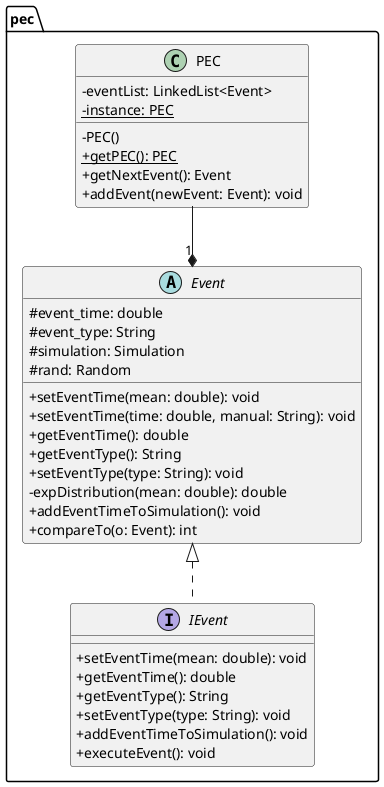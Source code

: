 @startuml
skinparam classAttributeIconSize 0

package pec {
    abstract class Event {
    # event_time: double
    # event_type: String
    # simulation: Simulation
    # rand: Random

    + setEventTime(mean: double): void
    + setEventTime(time: double, manual: String): void
    + getEventTime(): double
    + getEventType(): String
    + setEventType(type: String): void
    - expDistribution(mean: double): double
    + addEventTimeToSimulation(): void
    + compareTo(o: Event): int
  }

    interface IEvent {
        +setEventTime(mean: double): void
        +getEventTime(): double
        +getEventType(): String
        +setEventType(type: String): void
        +addEventTimeToSimulation(): void
        +executeEvent(): void
    }

    class PEC {
        -eventList: LinkedList<Event>
        {static} -instance: PEC
        - PEC()
        {static} + getPEC(): PEC
        + getNextEvent(): Event
        + addEvent(newEvent: Event): void
    }
}

Event <|.. IEvent
PEC --* "1" Event

@enduml